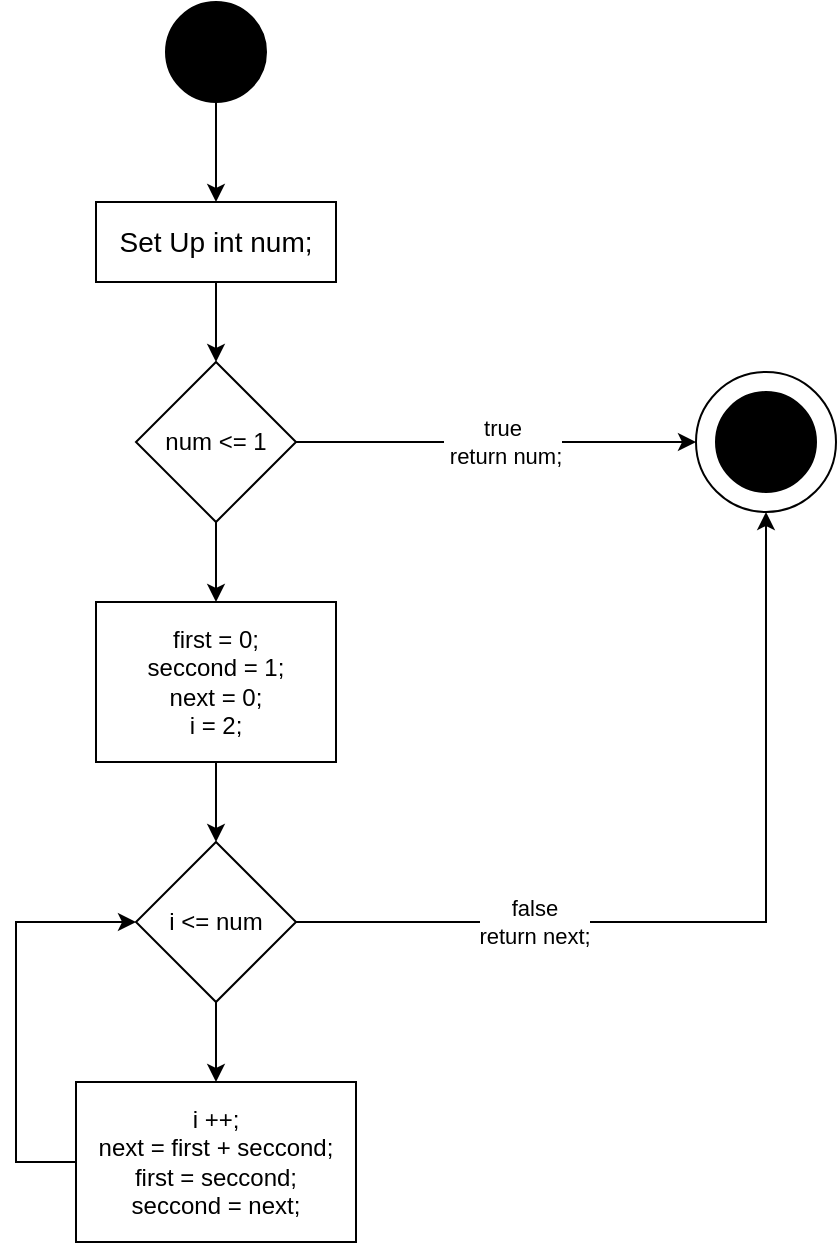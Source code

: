 <mxfile version="22.1.16" type="device">
  <diagram name="Page-1" id="eKgBBj4nhSRuxqjykqHx">
    <mxGraphModel dx="989" dy="509" grid="1" gridSize="10" guides="1" tooltips="1" connect="1" arrows="1" fold="1" page="1" pageScale="1" pageWidth="850" pageHeight="1100" math="0" shadow="0">
      <root>
        <mxCell id="0" />
        <mxCell id="1" parent="0" />
        <mxCell id="4FpSmUBZ5UZKRcaTkZF2-18" value="" style="ellipse;whiteSpace=wrap;html=1;aspect=fixed;" vertex="1" parent="1">
          <mxGeometry x="660" y="245" width="70" height="70" as="geometry" />
        </mxCell>
        <mxCell id="4FpSmUBZ5UZKRcaTkZF2-7" style="edgeStyle=orthogonalEdgeStyle;rounded=0;orthogonalLoop=1;jettySize=auto;html=1;exitX=0.5;exitY=1;exitDx=0;exitDy=0;entryX=0.5;entryY=0;entryDx=0;entryDy=0;" edge="1" parent="1" source="4FpSmUBZ5UZKRcaTkZF2-3" target="4FpSmUBZ5UZKRcaTkZF2-4">
          <mxGeometry relative="1" as="geometry" />
        </mxCell>
        <mxCell id="4FpSmUBZ5UZKRcaTkZF2-3" value="" style="ellipse;whiteSpace=wrap;html=1;aspect=fixed;fillColor=#000000;" vertex="1" parent="1">
          <mxGeometry x="395" y="60" width="50" height="50" as="geometry" />
        </mxCell>
        <mxCell id="4FpSmUBZ5UZKRcaTkZF2-11" style="edgeStyle=orthogonalEdgeStyle;rounded=0;orthogonalLoop=1;jettySize=auto;html=1;entryX=0.5;entryY=0;entryDx=0;entryDy=0;" edge="1" parent="1" source="4FpSmUBZ5UZKRcaTkZF2-4" target="4FpSmUBZ5UZKRcaTkZF2-10">
          <mxGeometry relative="1" as="geometry" />
        </mxCell>
        <mxCell id="4FpSmUBZ5UZKRcaTkZF2-4" value="&lt;font style=&quot;font-size: 14px;&quot;&gt;Set Up int num;&lt;/font&gt;" style="rounded=0;whiteSpace=wrap;html=1;" vertex="1" parent="1">
          <mxGeometry x="360" y="160" width="120" height="40" as="geometry" />
        </mxCell>
        <mxCell id="4FpSmUBZ5UZKRcaTkZF2-17" style="edgeStyle=orthogonalEdgeStyle;rounded=0;orthogonalLoop=1;jettySize=auto;html=1;" edge="1" parent="1" source="4FpSmUBZ5UZKRcaTkZF2-10" target="4FpSmUBZ5UZKRcaTkZF2-18">
          <mxGeometry relative="1" as="geometry">
            <mxPoint x="650" y="280" as="targetPoint" />
          </mxGeometry>
        </mxCell>
        <mxCell id="4FpSmUBZ5UZKRcaTkZF2-19" value="true&lt;br&gt;&amp;nbsp;return num;" style="edgeLabel;html=1;align=center;verticalAlign=middle;resizable=0;points=[];" vertex="1" connectable="0" parent="4FpSmUBZ5UZKRcaTkZF2-17">
          <mxGeometry x="0.03" relative="1" as="geometry">
            <mxPoint as="offset" />
          </mxGeometry>
        </mxCell>
        <mxCell id="4FpSmUBZ5UZKRcaTkZF2-20" style="edgeStyle=orthogonalEdgeStyle;rounded=0;orthogonalLoop=1;jettySize=auto;html=1;exitX=0.5;exitY=1;exitDx=0;exitDy=0;entryX=0.5;entryY=0;entryDx=0;entryDy=0;" edge="1" parent="1" source="4FpSmUBZ5UZKRcaTkZF2-10" target="4FpSmUBZ5UZKRcaTkZF2-12">
          <mxGeometry relative="1" as="geometry" />
        </mxCell>
        <mxCell id="4FpSmUBZ5UZKRcaTkZF2-10" value="num &amp;lt;= 1" style="rhombus;whiteSpace=wrap;html=1;" vertex="1" parent="1">
          <mxGeometry x="380" y="240" width="80" height="80" as="geometry" />
        </mxCell>
        <mxCell id="4FpSmUBZ5UZKRcaTkZF2-21" style="edgeStyle=orthogonalEdgeStyle;rounded=0;orthogonalLoop=1;jettySize=auto;html=1;entryX=0.5;entryY=0;entryDx=0;entryDy=0;" edge="1" parent="1" source="4FpSmUBZ5UZKRcaTkZF2-12" target="4FpSmUBZ5UZKRcaTkZF2-15">
          <mxGeometry relative="1" as="geometry" />
        </mxCell>
        <mxCell id="4FpSmUBZ5UZKRcaTkZF2-12" value="first = 0;&lt;br&gt;seccond = 1;&lt;br&gt;next = 0;&lt;br&gt;i = 2;" style="rounded=0;whiteSpace=wrap;html=1;" vertex="1" parent="1">
          <mxGeometry x="360" y="360" width="120" height="80" as="geometry" />
        </mxCell>
        <mxCell id="4FpSmUBZ5UZKRcaTkZF2-23" style="edgeStyle=orthogonalEdgeStyle;rounded=0;orthogonalLoop=1;jettySize=auto;html=1;exitX=0.5;exitY=1;exitDx=0;exitDy=0;entryX=0.5;entryY=0;entryDx=0;entryDy=0;" edge="1" parent="1" source="4FpSmUBZ5UZKRcaTkZF2-15" target="4FpSmUBZ5UZKRcaTkZF2-22">
          <mxGeometry relative="1" as="geometry" />
        </mxCell>
        <mxCell id="4FpSmUBZ5UZKRcaTkZF2-25" style="edgeStyle=orthogonalEdgeStyle;rounded=0;orthogonalLoop=1;jettySize=auto;html=1;entryX=0.5;entryY=1;entryDx=0;entryDy=0;" edge="1" parent="1" source="4FpSmUBZ5UZKRcaTkZF2-15" target="4FpSmUBZ5UZKRcaTkZF2-18">
          <mxGeometry relative="1" as="geometry" />
        </mxCell>
        <mxCell id="4FpSmUBZ5UZKRcaTkZF2-26" value="false&lt;br&gt;return next;" style="edgeLabel;html=1;align=center;verticalAlign=middle;resizable=0;points=[];" vertex="1" connectable="0" parent="4FpSmUBZ5UZKRcaTkZF2-25">
          <mxGeometry x="-0.458" relative="1" as="geometry">
            <mxPoint as="offset" />
          </mxGeometry>
        </mxCell>
        <mxCell id="4FpSmUBZ5UZKRcaTkZF2-15" value="i &amp;lt;= num" style="rhombus;whiteSpace=wrap;html=1;" vertex="1" parent="1">
          <mxGeometry x="380" y="480" width="80" height="80" as="geometry" />
        </mxCell>
        <mxCell id="4FpSmUBZ5UZKRcaTkZF2-24" style="edgeStyle=orthogonalEdgeStyle;rounded=0;orthogonalLoop=1;jettySize=auto;html=1;entryX=0;entryY=0.5;entryDx=0;entryDy=0;" edge="1" parent="1" source="4FpSmUBZ5UZKRcaTkZF2-22" target="4FpSmUBZ5UZKRcaTkZF2-15">
          <mxGeometry relative="1" as="geometry">
            <Array as="points">
              <mxPoint x="320" y="640" />
              <mxPoint x="320" y="520" />
            </Array>
          </mxGeometry>
        </mxCell>
        <mxCell id="4FpSmUBZ5UZKRcaTkZF2-22" value="i ++;&lt;br&gt;next = first + seccond;&lt;br&gt;first = seccond;&lt;br&gt;seccond = next;" style="rounded=0;whiteSpace=wrap;html=1;" vertex="1" parent="1">
          <mxGeometry x="350" y="600" width="140" height="80" as="geometry" />
        </mxCell>
        <mxCell id="4FpSmUBZ5UZKRcaTkZF2-27" value="" style="ellipse;whiteSpace=wrap;html=1;aspect=fixed;fillColor=#000000;" vertex="1" parent="1">
          <mxGeometry x="670" y="255" width="50" height="50" as="geometry" />
        </mxCell>
      </root>
    </mxGraphModel>
  </diagram>
</mxfile>
